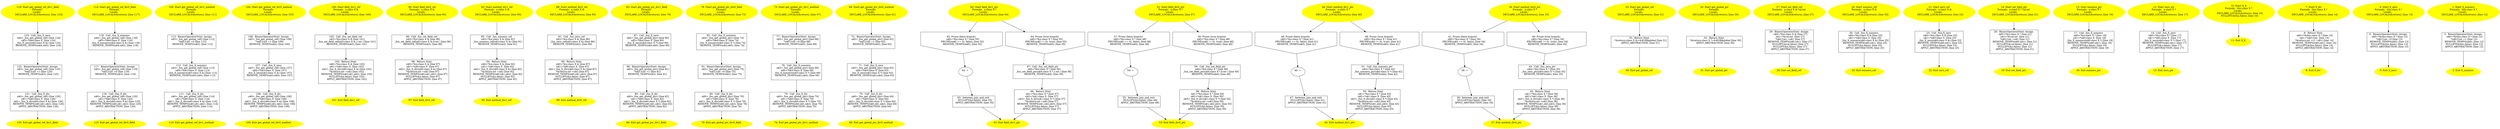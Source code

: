 digraph iCFG {
123 [label="123:  Call _fun_X_zero \n   n$4=_fun_get_global_ref() [line 124]\n  n$5=*n$4:class X  [line 124]\n  _fun_X_zero(n$4:class X &) [line 124]\n  REMOVE_TEMPS(n$4,n$5); [line 124]\n " shape="box"]
	

	 123 -> 122 ;
122 [label="122:  BinaryOperatorStmt: Assign \n   n$3=_fun_get_global_ref() [line 125]\n  *n$3.f:int =1 [line 125]\n  REMOVE_TEMPS(n$3); [line 125]\n " shape="box"]
	

	 122 -> 121 ;
121 [label="121:  Call _fun_X_div \n   n$0=_fun_get_global_ref() [line 126]\n  n$1=*n$0:class X  [line 126]\n  n$2=_fun_X_div(n$0:class X &) [line 126]\n  REMOVE_TEMPS(n$0,n$1,n$2); [line 126]\n  APPLY_ABSTRACTION; [line 126]\n " shape="box"]
	

	 121 -> 120 ;
120 [label="120: Exit get_global_ref_div1_field \n  " color=yellow style=filled]
	

119 [label="119: Start get_global_ref_div1_field\nFormals: \nLocals:  \n   DECLARE_LOCALS(&return); [line 123]\n " color=yellow style=filled]
	

	 119 -> 123 ;
118 [label="118:  Call _fun_X_nonzero \n   n$4=_fun_get_global_ref() [line 118]\n  n$5=*n$4:class X  [line 118]\n  _fun_X_nonzero(n$4:class X &) [line 118]\n  REMOVE_TEMPS(n$4,n$5); [line 118]\n " shape="box"]
	

	 118 -> 117 ;
117 [label="117:  BinaryOperatorStmt: Assign \n   n$3=_fun_get_global_ref() [line 119]\n  *n$3.f:int =0 [line 119]\n  REMOVE_TEMPS(n$3); [line 119]\n " shape="box"]
	

	 117 -> 116 ;
116 [label="116:  Call _fun_X_div \n   n$0=_fun_get_global_ref() [line 120]\n  n$1=*n$0:class X  [line 120]\n  n$2=_fun_X_div(n$0:class X &) [line 120]\n  REMOVE_TEMPS(n$0,n$1,n$2); [line 120]\n  APPLY_ABSTRACTION; [line 120]\n " shape="box"]
	

	 116 -> 115 ;
115 [label="115: Exit get_global_ref_div0_field \n  " color=yellow style=filled]
	

114 [label="114: Start get_global_ref_div0_field\nFormals: \nLocals:  \n   DECLARE_LOCALS(&return); [line 117]\n " color=yellow style=filled]
	

	 114 -> 118 ;
113 [label="113:  BinaryOperatorStmt: Assign \n   n$5=_fun_get_global_ref() [line 112]\n  *n$5.f:int =0 [line 112]\n  REMOVE_TEMPS(n$5); [line 112]\n " shape="box"]
	

	 113 -> 112 ;
112 [label="112:  Call _fun_X_nonzero \n   n$3=_fun_get_global_ref() [line 113]\n  n$4=*n$3:class X  [line 113]\n  _fun_X_nonzero(n$3:class X &) [line 113]\n  REMOVE_TEMPS(n$3,n$4); [line 113]\n " shape="box"]
	

	 112 -> 111 ;
111 [label="111:  Call _fun_X_div \n   n$0=_fun_get_global_ref() [line 114]\n  n$1=*n$0:class X  [line 114]\n  n$2=_fun_X_div(n$0:class X &) [line 114]\n  REMOVE_TEMPS(n$0,n$1,n$2); [line 114]\n  APPLY_ABSTRACTION; [line 114]\n " shape="box"]
	

	 111 -> 110 ;
110 [label="110: Exit get_global_ref_div1_method \n  " color=yellow style=filled]
	

109 [label="109: Start get_global_ref_div1_method\nFormals: \nLocals:  \n   DECLARE_LOCALS(&return); [line 111]\n " color=yellow style=filled]
	

	 109 -> 113 ;
108 [label="108:  BinaryOperatorStmt: Assign \n   n$5=_fun_get_global_ref() [line 106]\n  *n$5.f:int =1 [line 106]\n  REMOVE_TEMPS(n$5); [line 106]\n " shape="box"]
	

	 108 -> 107 ;
107 [label="107:  Call _fun_X_zero \n   n$3=_fun_get_global_ref() [line 107]\n  n$4=*n$3:class X  [line 107]\n  _fun_X_zero(n$3:class X &) [line 107]\n  REMOVE_TEMPS(n$3,n$4); [line 107]\n " shape="box"]
	

	 107 -> 106 ;
106 [label="106:  Call _fun_X_div \n   n$0=_fun_get_global_ref() [line 108]\n  n$1=*n$0:class X  [line 108]\n  n$2=_fun_X_div(n$0:class X &) [line 108]\n  REMOVE_TEMPS(n$0,n$1,n$2); [line 108]\n  APPLY_ABSTRACTION; [line 108]\n " shape="box"]
	

	 106 -> 105 ;
105 [label="105: Exit get_global_ref_div0_method \n  " color=yellow style=filled]
	

104 [label="104: Start get_global_ref_div0_method\nFormals: \nLocals:  \n   DECLARE_LOCALS(&return); [line 105]\n " color=yellow style=filled]
	

	 104 -> 108 ;
103 [label="103:  Call _fun_set_field_ref \n   n$3=*&x:class X & [line 101]\n  _fun_set_field_ref(n$3:class X &,1:int ) [line 101]\n  REMOVE_TEMPS(n$3); [line 101]\n " shape="box"]
	

	 103 -> 102 ;
102 [label="102:  Return Stmt \n   n$0=*&x:class X & [line 102]\n  n$1=*n$0:class X  [line 102]\n  n$2=_fun_X_div(n$0:class X &) [line 102]\n  *&return:int =n$2 [line 102]\n  REMOVE_TEMPS(n$0,n$1,n$2); [line 102]\n  NULLIFY(&x,false); [line 102]\n  APPLY_ABSTRACTION; [line 102]\n " shape="box"]
	

	 102 -> 101 ;
101 [label="101: Exit field_div1_ref \n  " color=yellow style=filled]
	

100 [label="100: Start field_div1_ref\nFormals:  x:class X &\nLocals:  \n   DECLARE_LOCALS(&return); [line 100]\n " color=yellow style=filled]
	

	 100 -> 103 ;
99 [label="99:  Call _fun_set_field_ref \n   n$3=*&x:class X & [line 96]\n  _fun_set_field_ref(n$3:class X &,0:int ) [line 96]\n  REMOVE_TEMPS(n$3); [line 96]\n " shape="box"]
	

	 99 -> 98 ;
98 [label="98:  Return Stmt \n   n$0=*&x:class X & [line 97]\n  n$1=*n$0:class X  [line 97]\n  n$2=_fun_X_div(n$0:class X &) [line 97]\n  *&return:int =n$2 [line 97]\n  REMOVE_TEMPS(n$0,n$1,n$2); [line 97]\n  NULLIFY(&x,false); [line 97]\n  APPLY_ABSTRACTION; [line 97]\n " shape="box"]
	

	 98 -> 97 ;
97 [label="97: Exit field_div0_ref \n  " color=yellow style=filled]
	

96 [label="96: Start field_div0_ref\nFormals:  x:class X &\nLocals:  \n   DECLARE_LOCALS(&return); [line 95]\n " color=yellow style=filled]
	

	 96 -> 99 ;
95 [label="95:  Call _fun_nonzero_ref \n   n$3=*&x:class X & [line 91]\n  _fun_nonzero_ref(n$3:class X &) [line 91]\n  REMOVE_TEMPS(n$3); [line 91]\n " shape="box"]
	

	 95 -> 94 ;
94 [label="94:  Return Stmt \n   n$0=*&x:class X & [line 92]\n  n$1=*n$0:class X  [line 92]\n  n$2=_fun_X_div(n$0:class X &) [line 92]\n  *&return:int =n$2 [line 92]\n  REMOVE_TEMPS(n$0,n$1,n$2); [line 92]\n  NULLIFY(&x,false); [line 92]\n  APPLY_ABSTRACTION; [line 92]\n " shape="box"]
	

	 94 -> 93 ;
93 [label="93: Exit method_div1_ref \n  " color=yellow style=filled]
	

92 [label="92: Start method_div1_ref\nFormals:  x:class X &\nLocals:  \n   DECLARE_LOCALS(&return); [line 90]\n " color=yellow style=filled]
	

	 92 -> 95 ;
91 [label="91:  Call _fun_zero_ref \n   n$3=*&x:class X & [line 86]\n  _fun_zero_ref(n$3:class X &) [line 86]\n  REMOVE_TEMPS(n$3); [line 86]\n " shape="box"]
	

	 91 -> 90 ;
90 [label="90:  Return Stmt \n   n$0=*&x:class X & [line 87]\n  n$1=*n$0:class X  [line 87]\n  n$2=_fun_X_div(n$0:class X &) [line 87]\n  *&return:int =n$2 [line 87]\n  REMOVE_TEMPS(n$0,n$1,n$2); [line 87]\n  NULLIFY(&x,false); [line 87]\n  APPLY_ABSTRACTION; [line 87]\n " shape="box"]
	

	 90 -> 89 ;
89 [label="89: Exit method_div0_ref \n  " color=yellow style=filled]
	

88 [label="88: Start method_div0_ref\nFormals:  x:class X &\nLocals:  \n   DECLARE_LOCALS(&return); [line 85]\n " color=yellow style=filled]
	

	 88 -> 91 ;
87 [label="87:  Call _fun_X_zero \n   n$4=_fun_get_global_ptr() [line 80]\n  n$5=*n$4:class X  [line 80]\n  _fun_X_zero(n$4:class X *) [line 80]\n  REMOVE_TEMPS(n$4,n$5); [line 80]\n " shape="box"]
	

	 87 -> 86 ;
86 [label="86:  BinaryOperatorStmt: Assign \n   n$3=_fun_get_global_ptr() [line 81]\n  *n$3.f:int =1 [line 81]\n  REMOVE_TEMPS(n$3); [line 81]\n " shape="box"]
	

	 86 -> 85 ;
85 [label="85:  Call _fun_X_div \n   n$0=_fun_get_global_ptr() [line 82]\n  n$1=*n$0:class X  [line 82]\n  n$2=_fun_X_div(n$0:class X *) [line 82]\n  REMOVE_TEMPS(n$0,n$1,n$2); [line 82]\n  APPLY_ABSTRACTION; [line 82]\n " shape="box"]
	

	 85 -> 84 ;
84 [label="84: Exit get_global_ptr_div1_field \n  " color=yellow style=filled]
	

83 [label="83: Start get_global_ptr_div1_field\nFormals: \nLocals:  \n   DECLARE_LOCALS(&return); [line 79]\n " color=yellow style=filled]
	

	 83 -> 87 ;
82 [label="82:  Call _fun_X_nonzero \n   n$4=_fun_get_global_ptr() [line 74]\n  n$5=*n$4:class X  [line 74]\n  _fun_X_nonzero(n$4:class X *) [line 74]\n  REMOVE_TEMPS(n$4,n$5); [line 74]\n " shape="box"]
	

	 82 -> 81 ;
81 [label="81:  BinaryOperatorStmt: Assign \n   n$3=_fun_get_global_ptr() [line 75]\n  *n$3.f:int =0 [line 75]\n  REMOVE_TEMPS(n$3); [line 75]\n " shape="box"]
	

	 81 -> 80 ;
80 [label="80:  Call _fun_X_div \n   n$0=_fun_get_global_ptr() [line 76]\n  n$1=*n$0:class X  [line 76]\n  n$2=_fun_X_div(n$0:class X *) [line 76]\n  REMOVE_TEMPS(n$0,n$1,n$2); [line 76]\n  APPLY_ABSTRACTION; [line 76]\n " shape="box"]
	

	 80 -> 79 ;
79 [label="79: Exit get_global_ptr_div0_field \n  " color=yellow style=filled]
	

78 [label="78: Start get_global_ptr_div0_field\nFormals: \nLocals:  \n   DECLARE_LOCALS(&return); [line 73]\n " color=yellow style=filled]
	

	 78 -> 82 ;
77 [label="77:  BinaryOperatorStmt: Assign \n   n$5=_fun_get_global_ptr() [line 68]\n  *n$5.f:int =0 [line 68]\n  REMOVE_TEMPS(n$5); [line 68]\n " shape="box"]
	

	 77 -> 76 ;
76 [label="76:  Call _fun_X_nonzero \n   n$3=_fun_get_global_ptr() [line 69]\n  n$4=*n$3:class X  [line 69]\n  _fun_X_nonzero(n$3:class X *) [line 69]\n  REMOVE_TEMPS(n$3,n$4); [line 69]\n " shape="box"]
	

	 76 -> 75 ;
75 [label="75:  Call _fun_X_div \n   n$0=_fun_get_global_ptr() [line 70]\n  n$1=*n$0:class X  [line 70]\n  n$2=_fun_X_div(n$0:class X *) [line 70]\n  REMOVE_TEMPS(n$0,n$1,n$2); [line 70]\n  APPLY_ABSTRACTION; [line 70]\n " shape="box"]
	

	 75 -> 74 ;
74 [label="74: Exit get_global_ptr_div1_method \n  " color=yellow style=filled]
	

73 [label="73: Start get_global_ptr_div1_method\nFormals: \nLocals:  \n   DECLARE_LOCALS(&return); [line 67]\n " color=yellow style=filled]
	

	 73 -> 77 ;
72 [label="72:  BinaryOperatorStmt: Assign \n   n$5=_fun_get_global_ptr() [line 62]\n  *n$5.f:int =1 [line 62]\n  REMOVE_TEMPS(n$5); [line 62]\n " shape="box"]
	

	 72 -> 71 ;
71 [label="71:  Call _fun_X_zero \n   n$3=_fun_get_global_ptr() [line 63]\n  n$4=*n$3:class X  [line 63]\n  _fun_X_zero(n$3:class X *) [line 63]\n  REMOVE_TEMPS(n$3,n$4); [line 63]\n " shape="box"]
	

	 71 -> 70 ;
70 [label="70:  Call _fun_X_div \n   n$0=_fun_get_global_ptr() [line 64]\n  n$1=*n$0:class X  [line 64]\n  n$2=_fun_X_div(n$0:class X *) [line 64]\n  REMOVE_TEMPS(n$0,n$1,n$2); [line 64]\n  APPLY_ABSTRACTION; [line 64]\n " shape="box"]
	

	 70 -> 69 ;
69 [label="69: Exit get_global_ptr_div0_method \n  " color=yellow style=filled]
	

68 [label="68: Start get_global_ptr_div0_method\nFormals: \nLocals:  \n   DECLARE_LOCALS(&return); [line 61]\n " color=yellow style=filled]
	

	 68 -> 72 ;
67 [label="67:  Call _fun_set_field_ptr \n   n$4=*&x:class X * [line 56]\n  _fun_set_field_ptr(n$4:class X *,1:int ) [line 56]\n  REMOVE_TEMPS(n$4); [line 56]\n " shape="box"]
	

	 67 -> 66 ;
66 [label="66:  Return Stmt \n   n$1=*&x:class X * [line 57]\n  n$2=*n$1:class X  [line 57]\n  n$3=_fun_X_div(n$1:class X *) [line 57]\n  *&return:int =n$3 [line 57]\n  REMOVE_TEMPS(n$1,n$2,n$3); [line 57]\n  NULLIFY(&x,false); [line 57]\n  APPLY_ABSTRACTION; [line 57]\n " shape="box"]
	

	 66 -> 61 ;
65 [label="65: Prune (false branch) \n   n$0=*&x:class X * [line 55]\n  PRUNE((n$0 == 0), false); [line 55]\n  REMOVE_TEMPS(n$0); [line 55]\n " shape="invhouse"]
	

	 65 -> 62 ;
64 [label="64: Prune (true branch) \n   n$0=*&x:class X * [line 55]\n  PRUNE((n$0 != 0), true); [line 55]\n  REMOVE_TEMPS(n$0); [line 55]\n " shape="invhouse"]
	

	 64 -> 67 ;
63 [label="63:  between_join_and_exit \n   NULLIFY(&x,false); [line 55]\n  APPLY_ABSTRACTION; [line 55]\n " shape="box"]
	

	 63 -> 61 ;
62 [label="62: + \n  " ]
	

	 62 -> 63 ;
61 [label="61: Exit field_div1_ptr \n  " color=yellow style=filled]
	

60 [label="60: Start field_div1_ptr\nFormals:  x:class X *\nLocals:  \n   DECLARE_LOCALS(&return); [line 54]\n " color=yellow style=filled]
	

	 60 -> 64 ;
	 60 -> 65 ;
59 [label="59:  Call _fun_set_field_ptr \n   n$4=*&x:class X * [line 49]\n  _fun_set_field_ptr(n$4:class X *,0:int ) [line 49]\n  REMOVE_TEMPS(n$4); [line 49]\n " shape="box"]
	

	 59 -> 58 ;
58 [label="58:  Return Stmt \n   n$1=*&x:class X * [line 50]\n  n$2=*n$1:class X  [line 50]\n  n$3=_fun_X_div(n$1:class X *) [line 50]\n  *&return:int =n$3 [line 50]\n  REMOVE_TEMPS(n$1,n$2,n$3); [line 50]\n  NULLIFY(&x,false); [line 50]\n  APPLY_ABSTRACTION; [line 50]\n " shape="box"]
	

	 58 -> 53 ;
57 [label="57: Prune (false branch) \n   n$0=*&x:class X * [line 48]\n  PRUNE((n$0 == 0), false); [line 48]\n  REMOVE_TEMPS(n$0); [line 48]\n " shape="invhouse"]
	

	 57 -> 54 ;
56 [label="56: Prune (true branch) \n   n$0=*&x:class X * [line 48]\n  PRUNE((n$0 != 0), true); [line 48]\n  REMOVE_TEMPS(n$0); [line 48]\n " shape="invhouse"]
	

	 56 -> 59 ;
55 [label="55:  between_join_and_exit \n   NULLIFY(&x,false); [line 48]\n  APPLY_ABSTRACTION; [line 48]\n " shape="box"]
	

	 55 -> 53 ;
54 [label="54: + \n  " ]
	

	 54 -> 55 ;
53 [label="53: Exit field_div0_ptr \n  " color=yellow style=filled]
	

52 [label="52: Start field_div0_ptr\nFormals:  x:class X *\nLocals:  \n   DECLARE_LOCALS(&return); [line 47]\n " color=yellow style=filled]
	

	 52 -> 56 ;
	 52 -> 57 ;
51 [label="51:  Call _fun_nonzero_ptr \n   n$4=*&x:class X * [line 42]\n  _fun_nonzero_ptr(n$4:class X *) [line 42]\n  REMOVE_TEMPS(n$4); [line 42]\n " shape="box"]
	

	 51 -> 50 ;
50 [label="50:  Return Stmt \n   n$1=*&x:class X * [line 43]\n  n$2=*n$1:class X  [line 43]\n  n$3=_fun_X_div(n$1:class X *) [line 43]\n  *&return:int =n$3 [line 43]\n  REMOVE_TEMPS(n$1,n$2,n$3); [line 43]\n  NULLIFY(&x,false); [line 43]\n  APPLY_ABSTRACTION; [line 43]\n " shape="box"]
	

	 50 -> 45 ;
49 [label="49: Prune (false branch) \n   n$0=*&x:class X * [line 41]\n  PRUNE((n$0 == 0), false); [line 41]\n  REMOVE_TEMPS(n$0); [line 41]\n " shape="invhouse"]
	

	 49 -> 46 ;
48 [label="48: Prune (true branch) \n   n$0=*&x:class X * [line 41]\n  PRUNE((n$0 != 0), true); [line 41]\n  REMOVE_TEMPS(n$0); [line 41]\n " shape="invhouse"]
	

	 48 -> 51 ;
47 [label="47:  between_join_and_exit \n   NULLIFY(&x,false); [line 41]\n  APPLY_ABSTRACTION; [line 41]\n " shape="box"]
	

	 47 -> 45 ;
46 [label="46: + \n  " ]
	

	 46 -> 47 ;
45 [label="45: Exit method_div1_ptr \n  " color=yellow style=filled]
	

44 [label="44: Start method_div1_ptr\nFormals:  x:class X *\nLocals:  \n   DECLARE_LOCALS(&return); [line 40]\n " color=yellow style=filled]
	

	 44 -> 48 ;
	 44 -> 49 ;
43 [label="43:  Call _fun_zero_ptr \n   n$4=*&x:class X * [line 35]\n  _fun_zero_ptr(n$4:class X *) [line 35]\n  REMOVE_TEMPS(n$4); [line 35]\n " shape="box"]
	

	 43 -> 42 ;
42 [label="42:  Return Stmt \n   n$1=*&x:class X * [line 36]\n  n$2=*n$1:class X  [line 36]\n  n$3=_fun_X_div(n$1:class X *) [line 36]\n  *&return:int =n$3 [line 36]\n  REMOVE_TEMPS(n$1,n$2,n$3); [line 36]\n  NULLIFY(&x,false); [line 36]\n  APPLY_ABSTRACTION; [line 36]\n " shape="box"]
	

	 42 -> 37 ;
41 [label="41: Prune (false branch) \n   n$0=*&x:class X * [line 34]\n  PRUNE((n$0 == 0), false); [line 34]\n  REMOVE_TEMPS(n$0); [line 34]\n " shape="invhouse"]
	

	 41 -> 38 ;
40 [label="40: Prune (true branch) \n   n$0=*&x:class X * [line 34]\n  PRUNE((n$0 != 0), true); [line 34]\n  REMOVE_TEMPS(n$0); [line 34]\n " shape="invhouse"]
	

	 40 -> 43 ;
39 [label="39:  between_join_and_exit \n   NULLIFY(&x,false); [line 34]\n  APPLY_ABSTRACTION; [line 34]\n " shape="box"]
	

	 39 -> 37 ;
38 [label="38: + \n  " ]
	

	 38 -> 39 ;
37 [label="37: Exit method_div0_ptr \n  " color=yellow style=filled]
	

36 [label="36: Start method_div0_ptr\nFormals:  x:class X *\nLocals:  \n   DECLARE_LOCALS(&return); [line 33]\n " color=yellow style=filled]
	

	 36 -> 40 ;
	 36 -> 41 ;
35 [label="35:  Return Stmt \n   *&return:class X &=&#GB$global [line 31]\n  APPLY_ABSTRACTION; [line 31]\n " shape="box"]
	

	 35 -> 34 ;
34 [label="34: Exit get_global_ref \n  " color=yellow style=filled]
	

33 [label="33: Start get_global_ref\nFormals: \nLocals:  \n   DECLARE_LOCALS(&return); [line 31]\n " color=yellow style=filled]
	

	 33 -> 35 ;
32 [label="32:  Return Stmt \n   *&return:class X *=&#GB$global [line 30]\n  APPLY_ABSTRACTION; [line 30]\n " shape="box"]
	

	 32 -> 31 ;
31 [label="31: Exit get_global_ptr \n  " color=yellow style=filled]
	

30 [label="30: Start get_global_ptr\nFormals: \nLocals:  \n   DECLARE_LOCALS(&return); [line 30]\n " color=yellow style=filled]
	

	 30 -> 32 ;
29 [label="29:  BinaryOperatorStmt: Assign \n   n$0=*&x:class X & [line 27]\n  n$1=*&val:int  [line 27]\n  *n$0.f:int =n$1 [line 27]\n  REMOVE_TEMPS(n$0,n$1); [line 27]\n  NULLIFY(&val,false); [line 27]\n  NULLIFY(&x,false); [line 27]\n  APPLY_ABSTRACTION; [line 27]\n " shape="box"]
	

	 29 -> 28 ;
28 [label="28: Exit set_field_ref \n  " color=yellow style=filled]
	

27 [label="27: Start set_field_ref\nFormals:  x:class X & val:int \nLocals:  \n   DECLARE_LOCALS(&return); [line 27]\n " color=yellow style=filled]
	

	 27 -> 29 ;
26 [label="26:  Call _fun_X_nonzero \n   n$0=*&x:class X & [line 25]\n  n$1=*n$0:class X  [line 25]\n  _fun_X_nonzero(n$0:class X &) [line 25]\n  REMOVE_TEMPS(n$0,n$1); [line 25]\n  NULLIFY(&x,false); [line 25]\n  APPLY_ABSTRACTION; [line 25]\n " shape="box"]
	

	 26 -> 25 ;
25 [label="25: Exit nonzero_ref \n  " color=yellow style=filled]
	

24 [label="24: Start nonzero_ref\nFormals:  x:class X &\nLocals:  \n   DECLARE_LOCALS(&return); [line 25]\n " color=yellow style=filled]
	

	 24 -> 26 ;
23 [label="23:  Call _fun_X_zero \n   n$0=*&x:class X & [line 23]\n  n$1=*n$0:class X  [line 23]\n  _fun_X_zero(n$0:class X &) [line 23]\n  REMOVE_TEMPS(n$0,n$1); [line 23]\n  NULLIFY(&x,false); [line 23]\n  APPLY_ABSTRACTION; [line 23]\n " shape="box"]
	

	 23 -> 22 ;
22 [label="22: Exit zero_ref \n  " color=yellow style=filled]
	

21 [label="21: Start zero_ref\nFormals:  x:class X &\nLocals:  \n   DECLARE_LOCALS(&return); [line 23]\n " color=yellow style=filled]
	

	 21 -> 23 ;
20 [label="20:  BinaryOperatorStmt: Assign \n   n$0=*&x:class X * [line 21]\n  n$1=*&val:int  [line 21]\n  *n$0.f:int =n$1 [line 21]\n  REMOVE_TEMPS(n$0,n$1); [line 21]\n  NULLIFY(&val,false); [line 21]\n  NULLIFY(&x,false); [line 21]\n  APPLY_ABSTRACTION; [line 21]\n " shape="box"]
	

	 20 -> 19 ;
19 [label="19: Exit set_field_ptr \n  " color=yellow style=filled]
	

18 [label="18: Start set_field_ptr\nFormals:  x:class X * val:int \nLocals:  \n   DECLARE_LOCALS(&return); [line 21]\n " color=yellow style=filled]
	

	 18 -> 20 ;
17 [label="17:  Call _fun_X_nonzero \n   n$0=*&x:class X * [line 19]\n  n$1=*n$0:class X  [line 19]\n  _fun_X_nonzero(n$0:class X *) [line 19]\n  REMOVE_TEMPS(n$0,n$1); [line 19]\n  NULLIFY(&x,false); [line 19]\n  APPLY_ABSTRACTION; [line 19]\n " shape="box"]
	

	 17 -> 16 ;
16 [label="16: Exit nonzero_ptr \n  " color=yellow style=filled]
	

15 [label="15: Start nonzero_ptr\nFormals:  x:class X *\nLocals:  \n   DECLARE_LOCALS(&return); [line 19]\n " color=yellow style=filled]
	

	 15 -> 17 ;
14 [label="14:  Call _fun_X_zero \n   n$0=*&x:class X * [line 17]\n  n$1=*n$0:class X  [line 17]\n  _fun_X_zero(n$0:class X *) [line 17]\n  REMOVE_TEMPS(n$0,n$1); [line 17]\n  NULLIFY(&x,false); [line 17]\n  APPLY_ABSTRACTION; [line 17]\n " shape="box"]
	

	 14 -> 13 ;
13 [label="13: Exit zero_ptr \n  " color=yellow style=filled]
	

12 [label="12: Start zero_ptr\nFormals:  x:class X *\nLocals:  \n   DECLARE_LOCALS(&return); [line 17]\n " color=yellow style=filled]
	

	 12 -> 14 ;
11 [label="11: Exit X_X \n  " color=yellow style=filled]
	

10 [label="10: Start X_X\nFormals:  this:class X *\nLocals:  \n   DECLARE_LOCALS(&return); [line 10]\n  NULLIFY(&this,false); [line 10]\n " color=yellow style=filled]
	

	 10 -> 11 ;
9 [label="9:  Return Stmt \n   n$0=*&this:class X * [line 14]\n  n$1=*n$0.f:int  [line 14]\n  *&return:int =(1 / n$1) [line 14]\n  REMOVE_TEMPS(n$0,n$1); [line 14]\n  NULLIFY(&this,false); [line 14]\n  APPLY_ABSTRACTION; [line 14]\n " shape="box"]
	

	 9 -> 8 ;
8 [label="8: Exit X_div \n  " color=yellow style=filled]
	

7 [label="7: Start X_div\nFormals:  this:class X *\nLocals:  \n   DECLARE_LOCALS(&return); [line 14]\n " color=yellow style=filled]
	

	 7 -> 9 ;
6 [label="6:  BinaryOperatorStmt: Assign \n   n$0=*&this:class X * [line 13]\n  *n$0.f:int =0 [line 13]\n  REMOVE_TEMPS(n$0); [line 13]\n  NULLIFY(&this,false); [line 13]\n  APPLY_ABSTRACTION; [line 13]\n " shape="box"]
	

	 6 -> 5 ;
5 [label="5: Exit X_zero \n  " color=yellow style=filled]
	

4 [label="4: Start X_zero\nFormals:  this:class X *\nLocals:  \n   DECLARE_LOCALS(&return); [line 13]\n " color=yellow style=filled]
	

	 4 -> 6 ;
3 [label="3:  BinaryOperatorStmt: Assign \n   n$0=*&this:class X * [line 12]\n  *n$0.f:int =1 [line 12]\n  REMOVE_TEMPS(n$0); [line 12]\n  NULLIFY(&this,false); [line 12]\n  APPLY_ABSTRACTION; [line 12]\n " shape="box"]
	

	 3 -> 2 ;
2 [label="2: Exit X_nonzero \n  " color=yellow style=filled]
	

1 [label="1: Start X_nonzero\nFormals:  this:class X *\nLocals:  \n   DECLARE_LOCALS(&return); [line 12]\n " color=yellow style=filled]
	

	 1 -> 3 ;
}
